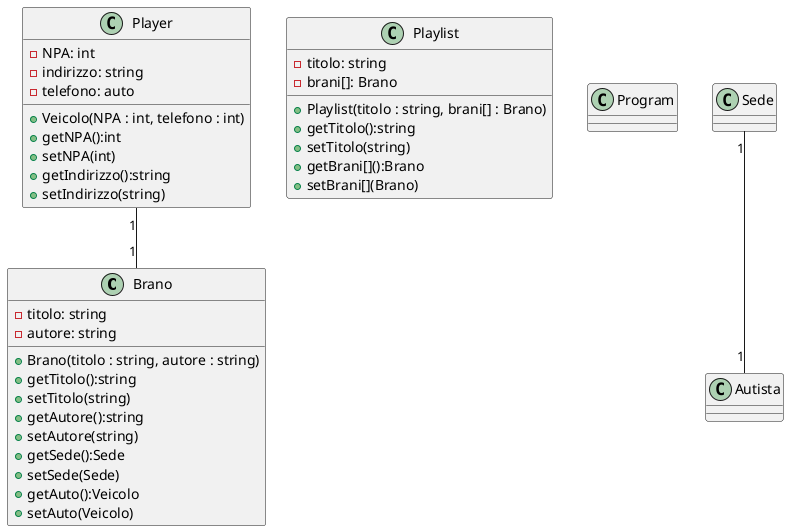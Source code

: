 @startuml
class Brano {
 -titolo: string
 -autore: string
 +Brano(titolo : string, autore : string)
 +getTitolo():string
 +setTitolo(string)
 +getAutore():string
 +setAutore(string)
 +getSede():Sede
 +setSede(Sede)
 +getAuto():Veicolo
 +setAuto(Veicolo)
}
class Playlist {
 -titolo: string
 -brani[]: Brano
 +Playlist(titolo : string, brani[] : Brano)
 +getTitolo():string
 +setTitolo(string)
 +getBrani[]():Brano
 +setBrani[](Brano)
}
class Player {
 -NPA: int
 -indirizzo: string
 -telefono: auto
 +Veicolo(NPA : int, telefono : int)
 +getNPA():int
 +setNPA(int)
 +getIndirizzo():string
 +setIndirizzo(string)
}

class Program {
}
Player "1"--"1" Brano
Sede "1"--"1" Autista





@enduml